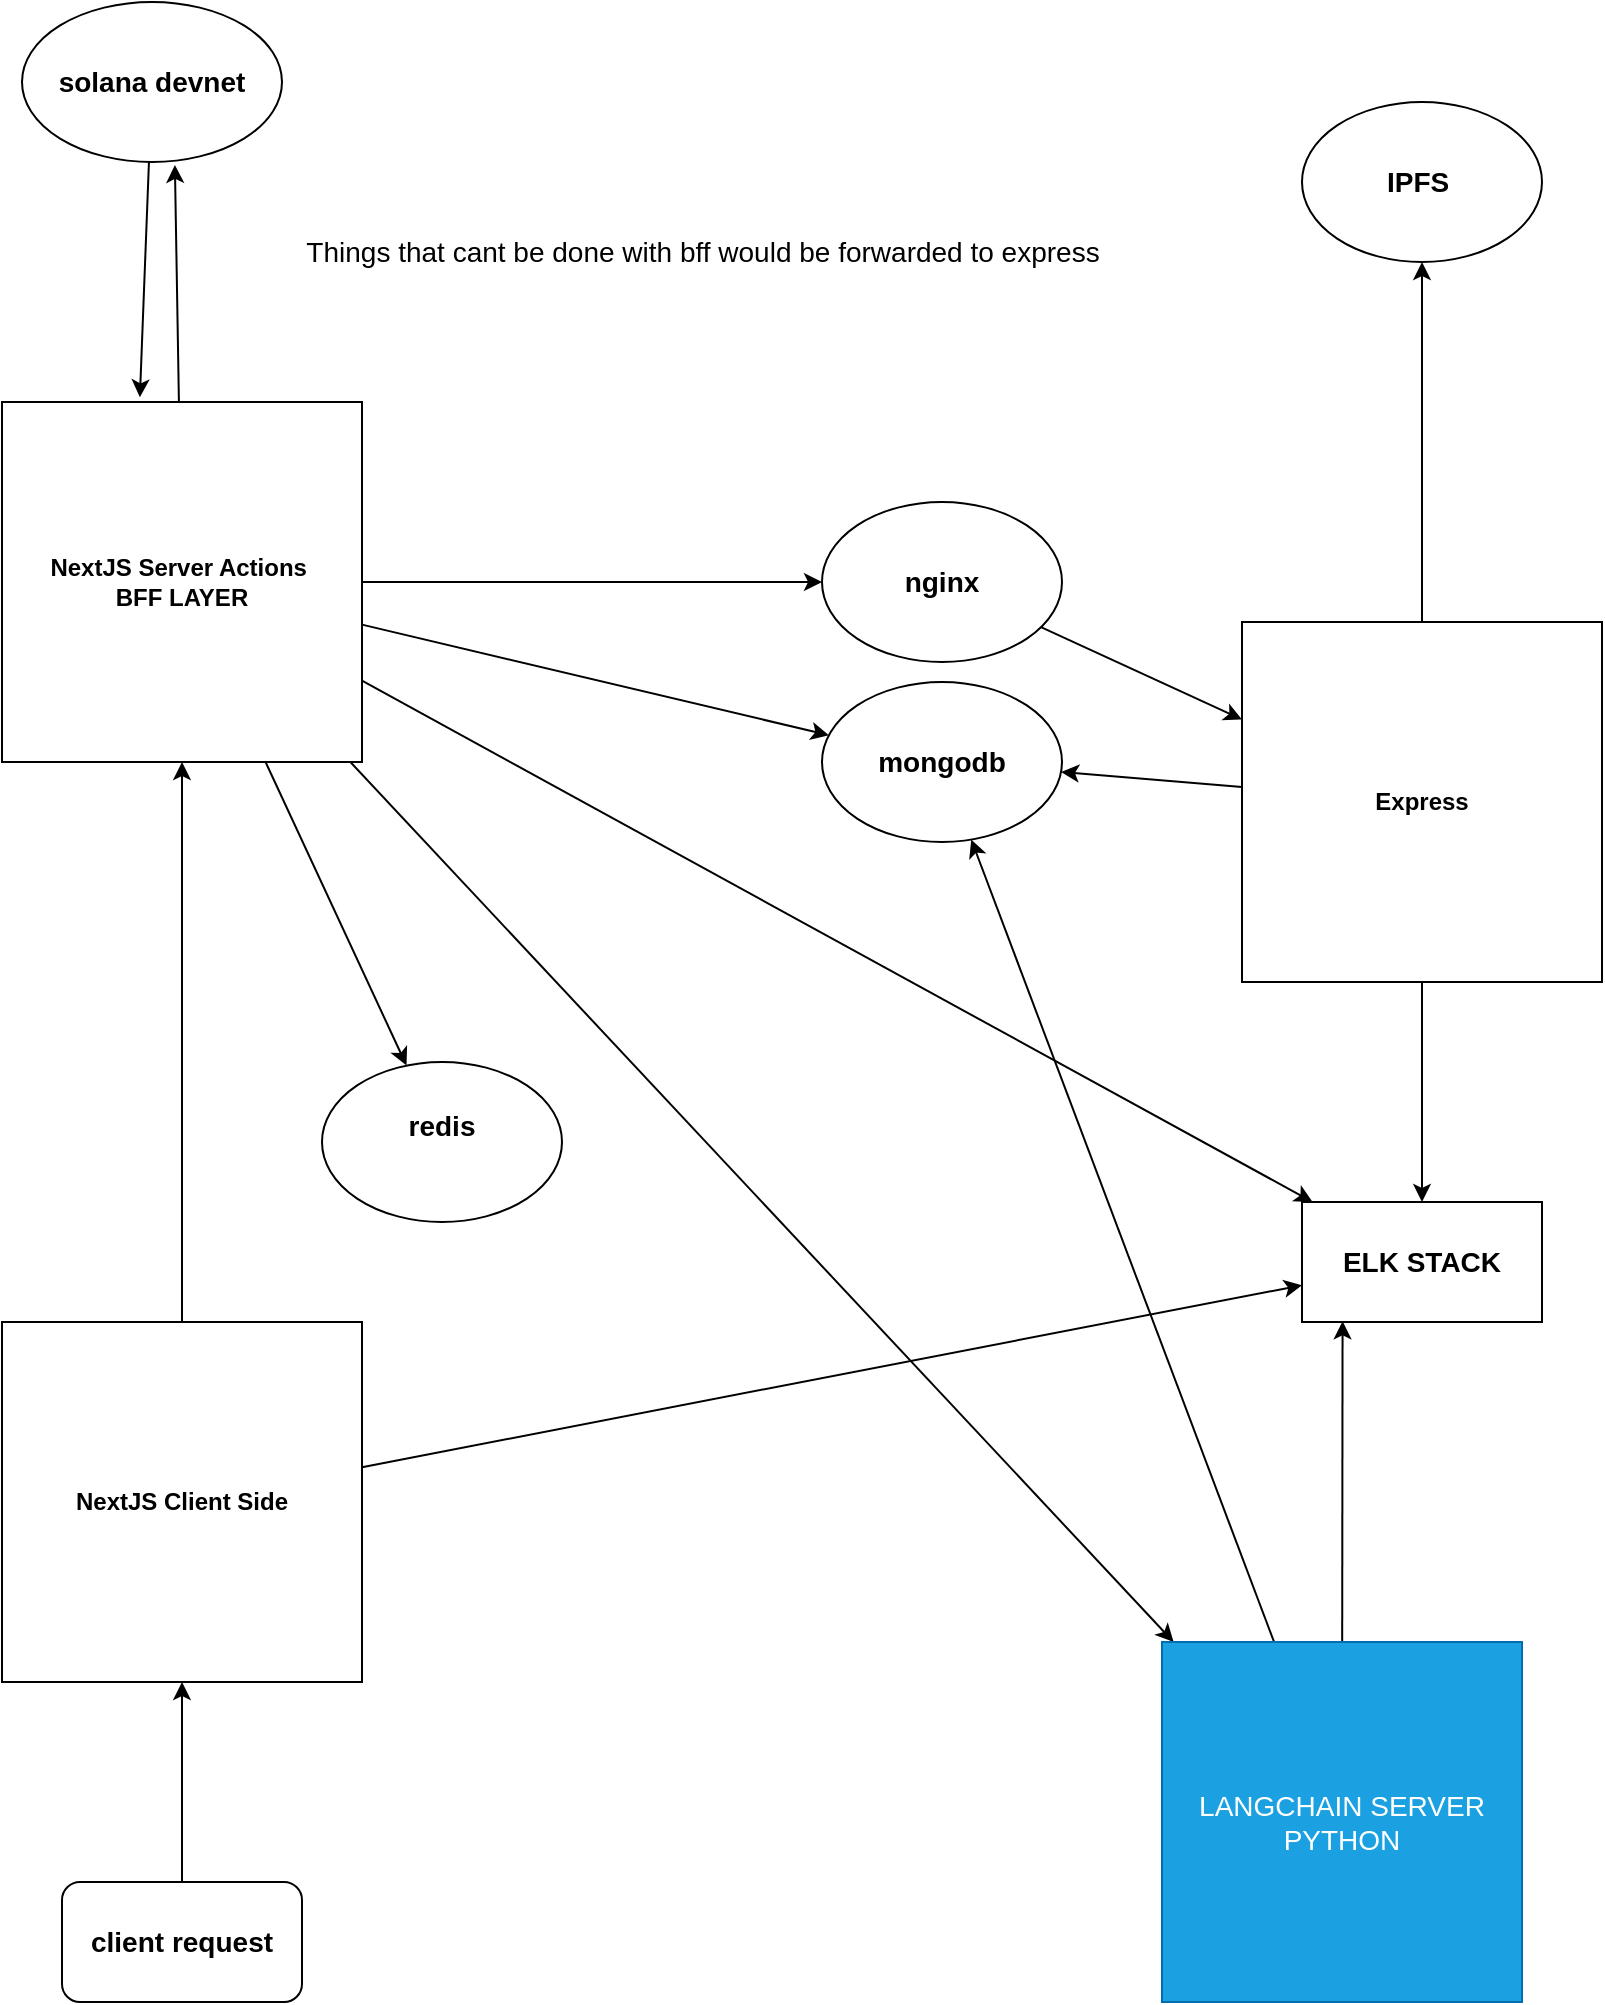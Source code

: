 <mxfile>
    <diagram id="LIEi8actNAcmWEc9bBzt" name="Page-1">
        <mxGraphModel dx="953" dy="441" grid="1" gridSize="10" guides="1" tooltips="1" connect="1" arrows="1" fold="1" page="1" pageScale="1" pageWidth="850" pageHeight="1100" math="0" shadow="0">
            <root>
                <mxCell id="0"/>
                <mxCell id="1" parent="0"/>
                <mxCell id="10" style="edgeStyle=none;html=1;fontSize=14;" parent="1" source="2" target="4" edge="1">
                    <mxGeometry relative="1" as="geometry"/>
                </mxCell>
                <mxCell id="14" style="edgeStyle=none;html=1;fontSize=14;" parent="1" source="2" target="12" edge="1">
                    <mxGeometry relative="1" as="geometry"/>
                </mxCell>
                <mxCell id="17" style="edgeStyle=none;html=1;fontSize=14;" parent="1" source="2" target="16" edge="1">
                    <mxGeometry relative="1" as="geometry"/>
                </mxCell>
                <mxCell id="25" style="edgeStyle=none;html=1;fontSize=14;" parent="1" source="2" target="24" edge="1">
                    <mxGeometry relative="1" as="geometry"/>
                </mxCell>
                <mxCell id="27" style="edgeStyle=none;html=1;fontSize=14;entryX=0.588;entryY=1.018;entryDx=0;entryDy=0;entryPerimeter=0;" parent="1" source="2" target="26" edge="1">
                    <mxGeometry relative="1" as="geometry"/>
                </mxCell>
                <mxCell id="37" style="edgeStyle=none;html=1;fontSize=14;" parent="1" source="2" target="36" edge="1">
                    <mxGeometry relative="1" as="geometry"/>
                </mxCell>
                <mxCell id="2" value="&lt;b&gt;NextJS Server Actions&amp;nbsp;&lt;br&gt;BFF LAYER&lt;br&gt;&lt;/b&gt;" style="whiteSpace=wrap;html=1;aspect=fixed;" parent="1" vertex="1">
                    <mxGeometry x="10" y="220" width="180" height="180" as="geometry"/>
                </mxCell>
                <mxCell id="11" style="edgeStyle=none;html=1;fontSize=14;" parent="1" source="4" target="6" edge="1">
                    <mxGeometry relative="1" as="geometry"/>
                </mxCell>
                <mxCell id="4" value="&lt;b&gt;nginx&lt;/b&gt;" style="ellipse;whiteSpace=wrap;html=1;fontSize=14;" parent="1" vertex="1">
                    <mxGeometry x="420" y="270" width="120" height="80" as="geometry"/>
                </mxCell>
                <mxCell id="15" style="edgeStyle=none;html=1;fontSize=14;" parent="1" source="6" target="12" edge="1">
                    <mxGeometry relative="1" as="geometry"/>
                </mxCell>
                <mxCell id="20" style="edgeStyle=none;html=1;fontSize=14;" parent="1" source="6" target="18" edge="1">
                    <mxGeometry relative="1" as="geometry"/>
                </mxCell>
                <mxCell id="38" style="edgeStyle=none;html=1;fontSize=14;" parent="1" source="6" target="36" edge="1">
                    <mxGeometry relative="1" as="geometry"/>
                </mxCell>
                <mxCell id="6" value="&lt;b&gt;Express&lt;br&gt;&lt;/b&gt;" style="whiteSpace=wrap;html=1;aspect=fixed;" parent="1" vertex="1">
                    <mxGeometry x="630" y="330" width="180" height="180" as="geometry"/>
                </mxCell>
                <mxCell id="9" style="edgeStyle=none;html=1;fontSize=14;" parent="1" source="8" target="2" edge="1">
                    <mxGeometry relative="1" as="geometry"/>
                </mxCell>
                <mxCell id="39" style="edgeStyle=none;html=1;fontSize=14;" parent="1" source="8" target="36" edge="1">
                    <mxGeometry relative="1" as="geometry"/>
                </mxCell>
                <mxCell id="8" value="&lt;b&gt;NextJS Client Side&lt;br&gt;&lt;/b&gt;" style="whiteSpace=wrap;html=1;aspect=fixed;" parent="1" vertex="1">
                    <mxGeometry x="10" y="680" width="180" height="180" as="geometry"/>
                </mxCell>
                <mxCell id="12" value="&lt;b&gt;mongodb&lt;/b&gt;" style="ellipse;whiteSpace=wrap;html=1;fontSize=14;" parent="1" vertex="1">
                    <mxGeometry x="420" y="360" width="120" height="80" as="geometry"/>
                </mxCell>
                <mxCell id="16" value="&lt;b&gt;redis&lt;br&gt;&lt;br&gt;&lt;/b&gt;" style="ellipse;whiteSpace=wrap;html=1;fontSize=14;" parent="1" vertex="1">
                    <mxGeometry x="170" y="550" width="120" height="80" as="geometry"/>
                </mxCell>
                <mxCell id="18" value="&lt;b&gt;IPFS&amp;nbsp;&lt;/b&gt;" style="ellipse;whiteSpace=wrap;html=1;fontSize=14;" parent="1" vertex="1">
                    <mxGeometry x="660" y="70" width="120" height="80" as="geometry"/>
                </mxCell>
                <mxCell id="22" value="Things that cant be done with bff would be forwarded to express" style="text;html=1;align=center;verticalAlign=middle;resizable=0;points=[];autosize=1;strokeColor=none;fillColor=none;fontSize=14;" parent="1" vertex="1">
                    <mxGeometry x="150" y="130" width="420" height="30" as="geometry"/>
                </mxCell>
                <mxCell id="40" style="edgeStyle=none;html=1;entryX=0.169;entryY=0.994;entryDx=0;entryDy=0;entryPerimeter=0;fontSize=14;" parent="1" source="24" target="36" edge="1">
                    <mxGeometry relative="1" as="geometry"/>
                </mxCell>
                <mxCell id="41" style="edgeStyle=none;html=1;" parent="1" source="24" target="12" edge="1">
                    <mxGeometry relative="1" as="geometry"/>
                </mxCell>
                <mxCell id="24" value="LANGCHAIN SERVER&lt;br&gt;PYTHON" style="whiteSpace=wrap;html=1;aspect=fixed;fontSize=14;fillColor=#1ba1e2;fontColor=#ffffff;strokeColor=#006EAF;" parent="1" vertex="1">
                    <mxGeometry x="590" y="840" width="180" height="180" as="geometry"/>
                </mxCell>
                <mxCell id="28" style="edgeStyle=none;html=1;entryX=0.383;entryY=-0.013;entryDx=0;entryDy=0;entryPerimeter=0;fontSize=14;" parent="1" source="26" target="2" edge="1">
                    <mxGeometry relative="1" as="geometry"/>
                </mxCell>
                <mxCell id="26" value="&lt;b&gt;solana devnet&lt;/b&gt;" style="ellipse;whiteSpace=wrap;html=1;fontSize=14;" parent="1" vertex="1">
                    <mxGeometry x="20" y="20" width="130" height="80" as="geometry"/>
                </mxCell>
                <mxCell id="32" style="edgeStyle=none;html=1;entryX=0.5;entryY=1;entryDx=0;entryDy=0;fontSize=14;" parent="1" source="31" target="8" edge="1">
                    <mxGeometry relative="1" as="geometry"/>
                </mxCell>
                <mxCell id="31" value="&lt;b&gt;client request&lt;/b&gt;" style="rounded=1;whiteSpace=wrap;html=1;fontSize=14;" parent="1" vertex="1">
                    <mxGeometry x="40" y="960" width="120" height="60" as="geometry"/>
                </mxCell>
                <mxCell id="36" value="&lt;b&gt;ELK STACK&lt;/b&gt;" style="rounded=0;whiteSpace=wrap;html=1;fontSize=14;" parent="1" vertex="1">
                    <mxGeometry x="660" y="620" width="120" height="60" as="geometry"/>
                </mxCell>
            </root>
        </mxGraphModel>
    </diagram>
</mxfile>